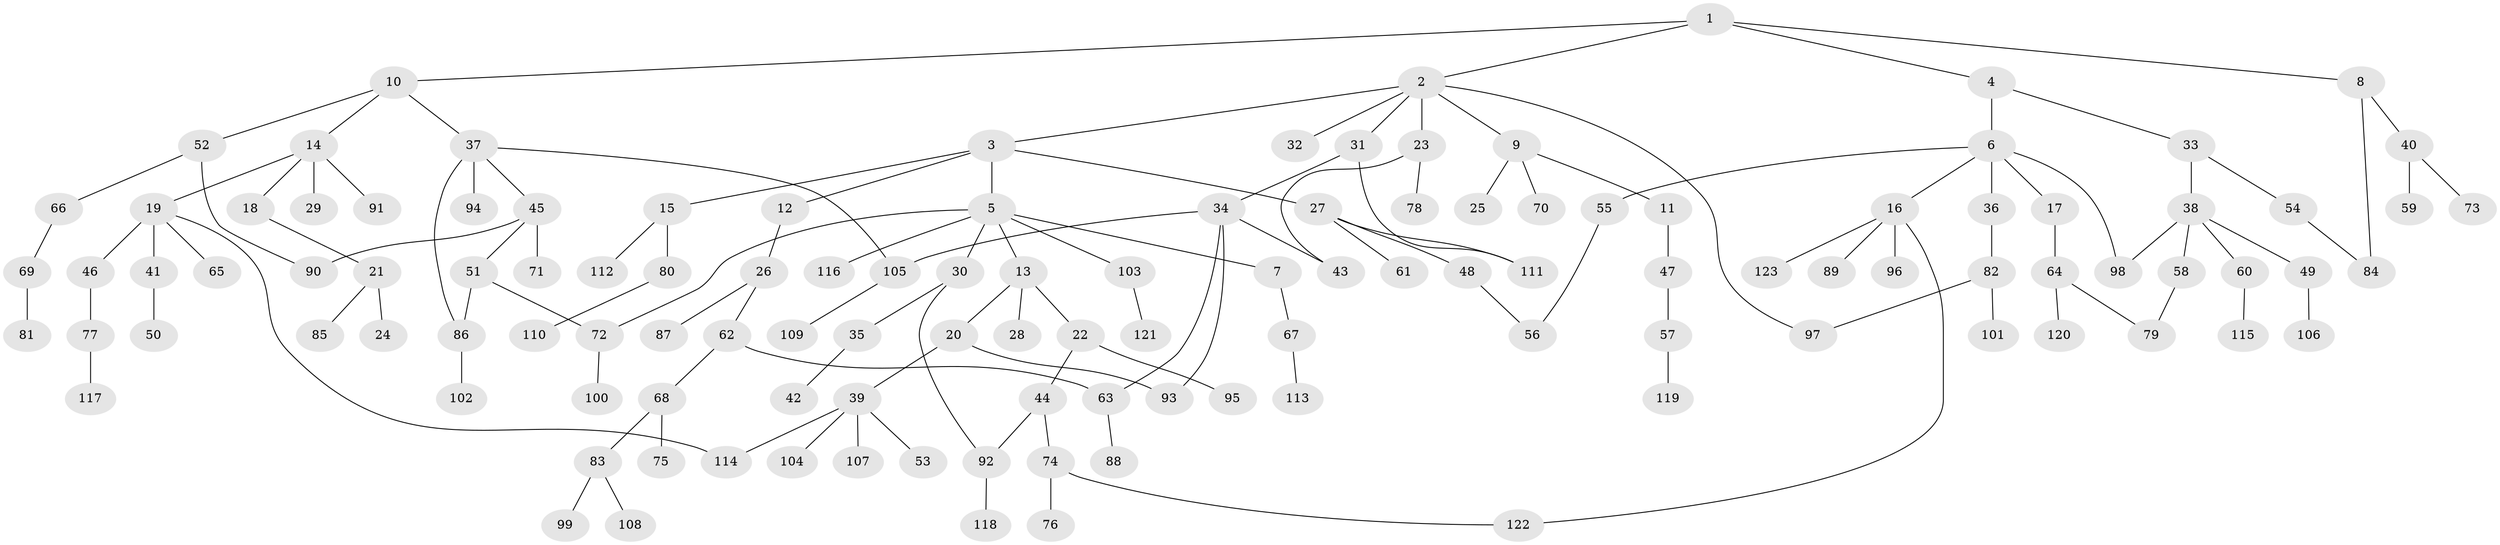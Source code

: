 // coarse degree distribution, {5: 0.047619047619047616, 8: 0.011904761904761904, 10: 0.011904761904761904, 9: 0.011904761904761904, 2: 0.2857142857142857, 3: 0.14285714285714285, 7: 0.011904761904761904, 4: 0.05952380952380952, 1: 0.40476190476190477, 6: 0.011904761904761904}
// Generated by graph-tools (version 1.1) at 2025/23/03/03/25 07:23:34]
// undirected, 123 vertices, 138 edges
graph export_dot {
graph [start="1"]
  node [color=gray90,style=filled];
  1;
  2;
  3;
  4;
  5;
  6;
  7;
  8;
  9;
  10;
  11;
  12;
  13;
  14;
  15;
  16;
  17;
  18;
  19;
  20;
  21;
  22;
  23;
  24;
  25;
  26;
  27;
  28;
  29;
  30;
  31;
  32;
  33;
  34;
  35;
  36;
  37;
  38;
  39;
  40;
  41;
  42;
  43;
  44;
  45;
  46;
  47;
  48;
  49;
  50;
  51;
  52;
  53;
  54;
  55;
  56;
  57;
  58;
  59;
  60;
  61;
  62;
  63;
  64;
  65;
  66;
  67;
  68;
  69;
  70;
  71;
  72;
  73;
  74;
  75;
  76;
  77;
  78;
  79;
  80;
  81;
  82;
  83;
  84;
  85;
  86;
  87;
  88;
  89;
  90;
  91;
  92;
  93;
  94;
  95;
  96;
  97;
  98;
  99;
  100;
  101;
  102;
  103;
  104;
  105;
  106;
  107;
  108;
  109;
  110;
  111;
  112;
  113;
  114;
  115;
  116;
  117;
  118;
  119;
  120;
  121;
  122;
  123;
  1 -- 2;
  1 -- 4;
  1 -- 8;
  1 -- 10;
  2 -- 3;
  2 -- 9;
  2 -- 23;
  2 -- 31;
  2 -- 32;
  2 -- 97;
  3 -- 5;
  3 -- 12;
  3 -- 15;
  3 -- 27;
  4 -- 6;
  4 -- 33;
  5 -- 7;
  5 -- 13;
  5 -- 30;
  5 -- 72;
  5 -- 103;
  5 -- 116;
  6 -- 16;
  6 -- 17;
  6 -- 36;
  6 -- 55;
  6 -- 98;
  7 -- 67;
  8 -- 40;
  8 -- 84;
  9 -- 11;
  9 -- 25;
  9 -- 70;
  10 -- 14;
  10 -- 37;
  10 -- 52;
  11 -- 47;
  12 -- 26;
  13 -- 20;
  13 -- 22;
  13 -- 28;
  14 -- 18;
  14 -- 19;
  14 -- 29;
  14 -- 91;
  15 -- 80;
  15 -- 112;
  16 -- 89;
  16 -- 96;
  16 -- 122;
  16 -- 123;
  17 -- 64;
  18 -- 21;
  19 -- 41;
  19 -- 46;
  19 -- 65;
  19 -- 114;
  20 -- 39;
  20 -- 93;
  21 -- 24;
  21 -- 85;
  22 -- 44;
  22 -- 95;
  23 -- 78;
  23 -- 43;
  26 -- 62;
  26 -- 87;
  27 -- 48;
  27 -- 61;
  27 -- 111;
  30 -- 35;
  30 -- 92;
  31 -- 34;
  31 -- 111;
  33 -- 38;
  33 -- 54;
  34 -- 43;
  34 -- 93;
  34 -- 105;
  34 -- 63;
  35 -- 42;
  36 -- 82;
  37 -- 45;
  37 -- 94;
  37 -- 105;
  37 -- 86;
  38 -- 49;
  38 -- 58;
  38 -- 60;
  38 -- 98;
  39 -- 53;
  39 -- 104;
  39 -- 107;
  39 -- 114;
  40 -- 59;
  40 -- 73;
  41 -- 50;
  44 -- 74;
  44 -- 92;
  45 -- 51;
  45 -- 71;
  45 -- 90;
  46 -- 77;
  47 -- 57;
  48 -- 56;
  49 -- 106;
  51 -- 86;
  51 -- 72;
  52 -- 66;
  52 -- 90;
  54 -- 84;
  55 -- 56;
  57 -- 119;
  58 -- 79;
  60 -- 115;
  62 -- 63;
  62 -- 68;
  63 -- 88;
  64 -- 120;
  64 -- 79;
  66 -- 69;
  67 -- 113;
  68 -- 75;
  68 -- 83;
  69 -- 81;
  72 -- 100;
  74 -- 76;
  74 -- 122;
  77 -- 117;
  80 -- 110;
  82 -- 97;
  82 -- 101;
  83 -- 99;
  83 -- 108;
  86 -- 102;
  92 -- 118;
  103 -- 121;
  105 -- 109;
}
